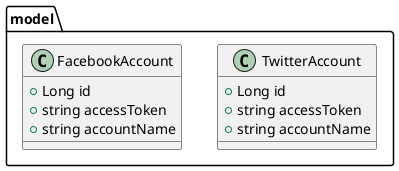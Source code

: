 @startuml model

package model{
    class TwitterAccount{
        + Long id 
        + string accessToken
        + string accountName
    }

    class FacebookAccount{
        + Long id 
        + string accessToken
        + string accountName
    }
}

@enduml